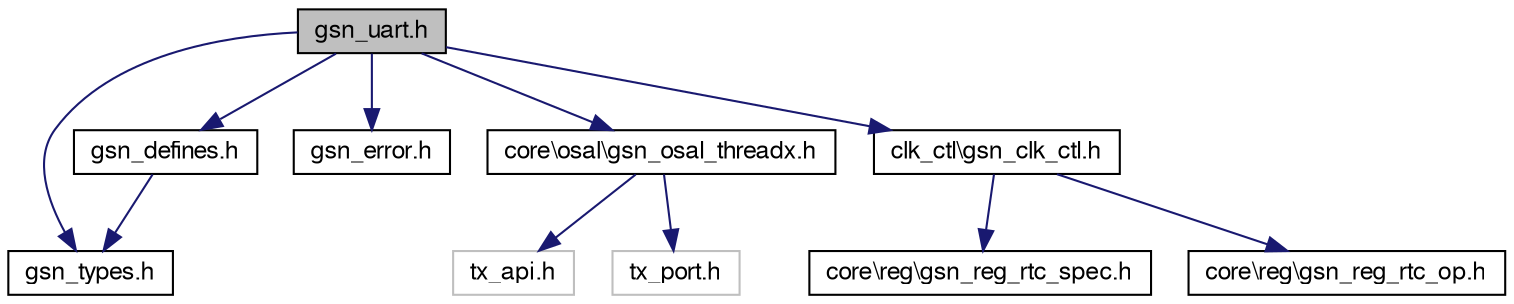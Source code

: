 digraph G
{
  edge [fontname="FreeSans",fontsize="12",labelfontname="FreeSans",labelfontsize="12"];
  node [fontname="FreeSans",fontsize="12",shape=record];
  Node1 [label="gsn_uart.h",height=0.2,width=0.4,color="black", fillcolor="grey75", style="filled" fontcolor="black"];
  Node1 -> Node2 [color="midnightblue",fontsize="12",style="solid",fontname="FreeSans"];
  Node2 [label="gsn_types.h",height=0.2,width=0.4,color="black", fillcolor="white", style="filled",URL="$a00621.html",tooltip="GSN Basic types. This file contains the basic types."];
  Node1 -> Node3 [color="midnightblue",fontsize="12",style="solid",fontname="FreeSans"];
  Node3 [label="gsn_defines.h",height=0.2,width=0.4,color="black", fillcolor="white", style="filled",URL="$a00498.html",tooltip="GSN General Definitions. This file contains general definitions."];
  Node3 -> Node2 [color="midnightblue",fontsize="12",style="solid",fontname="FreeSans"];
  Node1 -> Node4 [color="midnightblue",fontsize="12",style="solid",fontname="FreeSans"];
  Node4 [label="gsn_error.h",height=0.2,width=0.4,color="black", fillcolor="white", style="filled",URL="$a00510.html",tooltip="GSN Error Codes. This file contains the error codes used throughout the GSN software."];
  Node1 -> Node5 [color="midnightblue",fontsize="12",style="solid",fontname="FreeSans"];
  Node5 [label="core\\osal\\gsn_osal_threadx.h",height=0.2,width=0.4,color="black", fillcolor="white", style="filled",URL="$a00553.html",tooltip="GSN OSAL public header file for threadx. This file contains the public APIs and structures of OSAL mo..."];
  Node5 -> Node6 [color="midnightblue",fontsize="12",style="solid",fontname="FreeSans"];
  Node6 [label="tx_api.h",height=0.2,width=0.4,color="grey75", fillcolor="white", style="filled"];
  Node5 -> Node7 [color="midnightblue",fontsize="12",style="solid",fontname="FreeSans"];
  Node7 [label="tx_port.h",height=0.2,width=0.4,color="grey75", fillcolor="white", style="filled"];
  Node1 -> Node8 [color="midnightblue",fontsize="12",style="solid",fontname="FreeSans"];
  Node8 [label="clk_ctl\\gsn_clk_ctl.h",height=0.2,width=0.4,color="black", fillcolor="white", style="filled",URL="$a00494.html",tooltip="GSN CLK CTL API Definitions. This file contains the public APIs definitions and structures of Clock C..."];
  Node8 -> Node9 [color="midnightblue",fontsize="12",style="solid",fontname="FreeSans"];
  Node9 [label="core\\reg\\gsn_reg_rtc_spec.h",height=0.2,width=0.4,color="black", fillcolor="white", style="filled",URL="$a00589.html"];
  Node8 -> Node10 [color="midnightblue",fontsize="12",style="solid",fontname="FreeSans"];
  Node10 [label="core\\reg\\gsn_reg_rtc_op.h",height=0.2,width=0.4,color="black", fillcolor="white", style="filled",URL="$a00588.html"];
}

